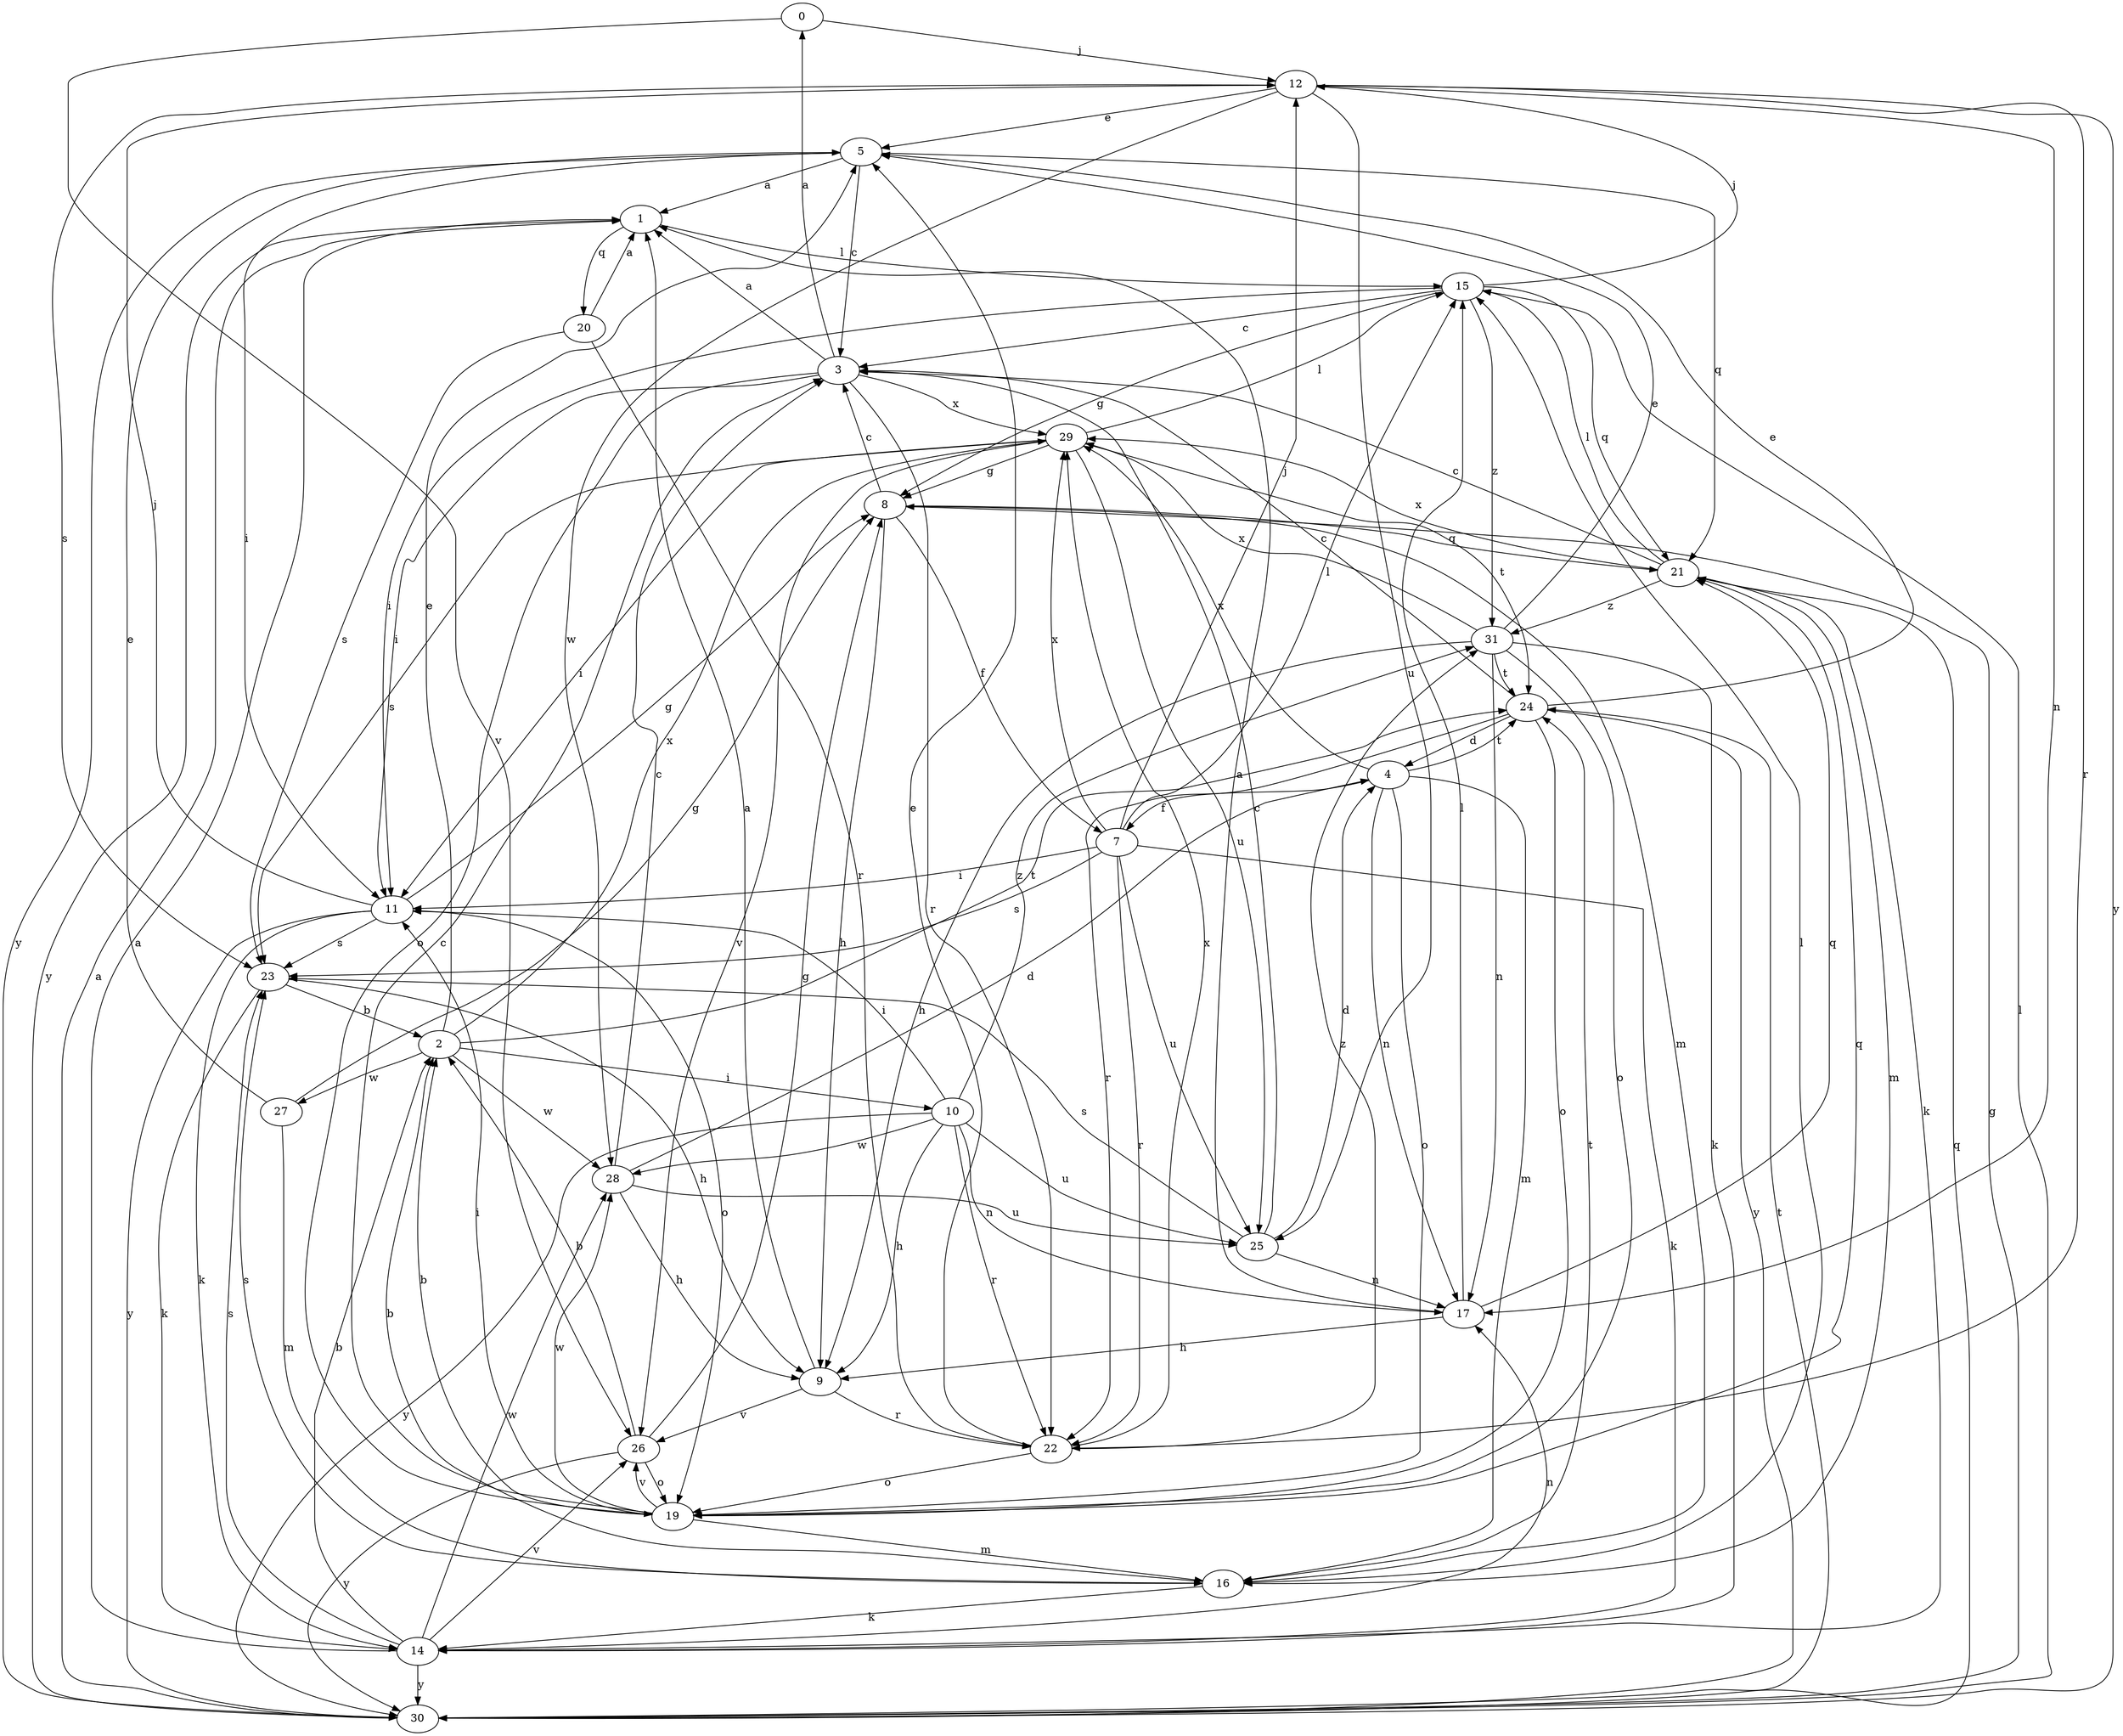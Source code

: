 strict digraph  {
0;
1;
2;
3;
4;
5;
7;
8;
9;
10;
11;
12;
14;
15;
16;
17;
19;
20;
21;
22;
23;
24;
25;
26;
27;
28;
29;
30;
31;
0 -> 12  [label=j];
0 -> 26  [label=v];
1 -> 15  [label=l];
1 -> 20  [label=q];
1 -> 30  [label=y];
2 -> 5  [label=e];
2 -> 10  [label=i];
2 -> 24  [label=t];
2 -> 27  [label=w];
2 -> 28  [label=w];
2 -> 29  [label=x];
3 -> 0  [label=a];
3 -> 1  [label=a];
3 -> 11  [label=i];
3 -> 19  [label=o];
3 -> 22  [label=r];
3 -> 29  [label=x];
4 -> 7  [label=f];
4 -> 16  [label=m];
4 -> 17  [label=n];
4 -> 19  [label=o];
4 -> 24  [label=t];
4 -> 29  [label=x];
5 -> 1  [label=a];
5 -> 3  [label=c];
5 -> 11  [label=i];
5 -> 21  [label=q];
5 -> 30  [label=y];
7 -> 11  [label=i];
7 -> 12  [label=j];
7 -> 14  [label=k];
7 -> 15  [label=l];
7 -> 22  [label=r];
7 -> 23  [label=s];
7 -> 25  [label=u];
7 -> 29  [label=x];
8 -> 3  [label=c];
8 -> 7  [label=f];
8 -> 9  [label=h];
8 -> 16  [label=m];
8 -> 21  [label=q];
9 -> 1  [label=a];
9 -> 22  [label=r];
9 -> 26  [label=v];
10 -> 9  [label=h];
10 -> 11  [label=i];
10 -> 17  [label=n];
10 -> 22  [label=r];
10 -> 25  [label=u];
10 -> 28  [label=w];
10 -> 30  [label=y];
10 -> 31  [label=z];
11 -> 8  [label=g];
11 -> 12  [label=j];
11 -> 14  [label=k];
11 -> 19  [label=o];
11 -> 23  [label=s];
11 -> 30  [label=y];
12 -> 5  [label=e];
12 -> 17  [label=n];
12 -> 22  [label=r];
12 -> 23  [label=s];
12 -> 25  [label=u];
12 -> 28  [label=w];
12 -> 30  [label=y];
14 -> 1  [label=a];
14 -> 2  [label=b];
14 -> 17  [label=n];
14 -> 23  [label=s];
14 -> 26  [label=v];
14 -> 28  [label=w];
14 -> 30  [label=y];
15 -> 3  [label=c];
15 -> 8  [label=g];
15 -> 11  [label=i];
15 -> 12  [label=j];
15 -> 21  [label=q];
15 -> 31  [label=z];
16 -> 2  [label=b];
16 -> 14  [label=k];
16 -> 15  [label=l];
16 -> 23  [label=s];
16 -> 24  [label=t];
17 -> 1  [label=a];
17 -> 9  [label=h];
17 -> 15  [label=l];
17 -> 21  [label=q];
19 -> 2  [label=b];
19 -> 3  [label=c];
19 -> 11  [label=i];
19 -> 16  [label=m];
19 -> 21  [label=q];
19 -> 26  [label=v];
19 -> 28  [label=w];
20 -> 1  [label=a];
20 -> 22  [label=r];
20 -> 23  [label=s];
21 -> 3  [label=c];
21 -> 14  [label=k];
21 -> 15  [label=l];
21 -> 16  [label=m];
21 -> 29  [label=x];
21 -> 31  [label=z];
22 -> 5  [label=e];
22 -> 19  [label=o];
22 -> 29  [label=x];
22 -> 31  [label=z];
23 -> 2  [label=b];
23 -> 9  [label=h];
23 -> 14  [label=k];
24 -> 3  [label=c];
24 -> 4  [label=d];
24 -> 5  [label=e];
24 -> 19  [label=o];
24 -> 22  [label=r];
24 -> 30  [label=y];
25 -> 3  [label=c];
25 -> 4  [label=d];
25 -> 17  [label=n];
25 -> 23  [label=s];
26 -> 2  [label=b];
26 -> 8  [label=g];
26 -> 19  [label=o];
26 -> 30  [label=y];
27 -> 5  [label=e];
27 -> 8  [label=g];
27 -> 16  [label=m];
28 -> 3  [label=c];
28 -> 4  [label=d];
28 -> 9  [label=h];
28 -> 25  [label=u];
29 -> 8  [label=g];
29 -> 11  [label=i];
29 -> 15  [label=l];
29 -> 23  [label=s];
29 -> 24  [label=t];
29 -> 25  [label=u];
29 -> 26  [label=v];
30 -> 1  [label=a];
30 -> 8  [label=g];
30 -> 15  [label=l];
30 -> 21  [label=q];
30 -> 24  [label=t];
31 -> 5  [label=e];
31 -> 9  [label=h];
31 -> 14  [label=k];
31 -> 17  [label=n];
31 -> 19  [label=o];
31 -> 24  [label=t];
31 -> 29  [label=x];
}
